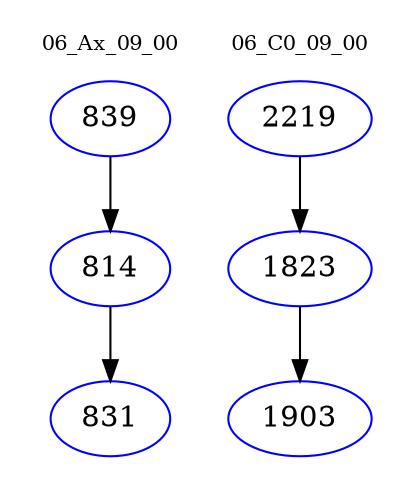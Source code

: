 digraph{
subgraph cluster_0 {
color = white
label = "06_Ax_09_00";
fontsize=10;
T0_839 [label="839", color="blue"]
T0_839 -> T0_814 [color="black"]
T0_814 [label="814", color="blue"]
T0_814 -> T0_831 [color="black"]
T0_831 [label="831", color="blue"]
}
subgraph cluster_1 {
color = white
label = "06_C0_09_00";
fontsize=10;
T1_2219 [label="2219", color="blue"]
T1_2219 -> T1_1823 [color="black"]
T1_1823 [label="1823", color="blue"]
T1_1823 -> T1_1903 [color="black"]
T1_1903 [label="1903", color="blue"]
}
}
